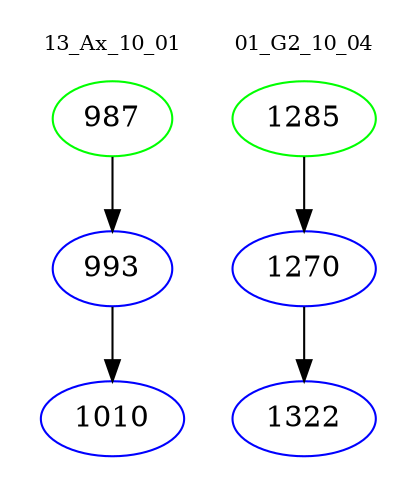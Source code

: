 digraph{
subgraph cluster_0 {
color = white
label = "13_Ax_10_01";
fontsize=10;
T0_987 [label="987", color="green"]
T0_987 -> T0_993 [color="black"]
T0_993 [label="993", color="blue"]
T0_993 -> T0_1010 [color="black"]
T0_1010 [label="1010", color="blue"]
}
subgraph cluster_1 {
color = white
label = "01_G2_10_04";
fontsize=10;
T1_1285 [label="1285", color="green"]
T1_1285 -> T1_1270 [color="black"]
T1_1270 [label="1270", color="blue"]
T1_1270 -> T1_1322 [color="black"]
T1_1322 [label="1322", color="blue"]
}
}
